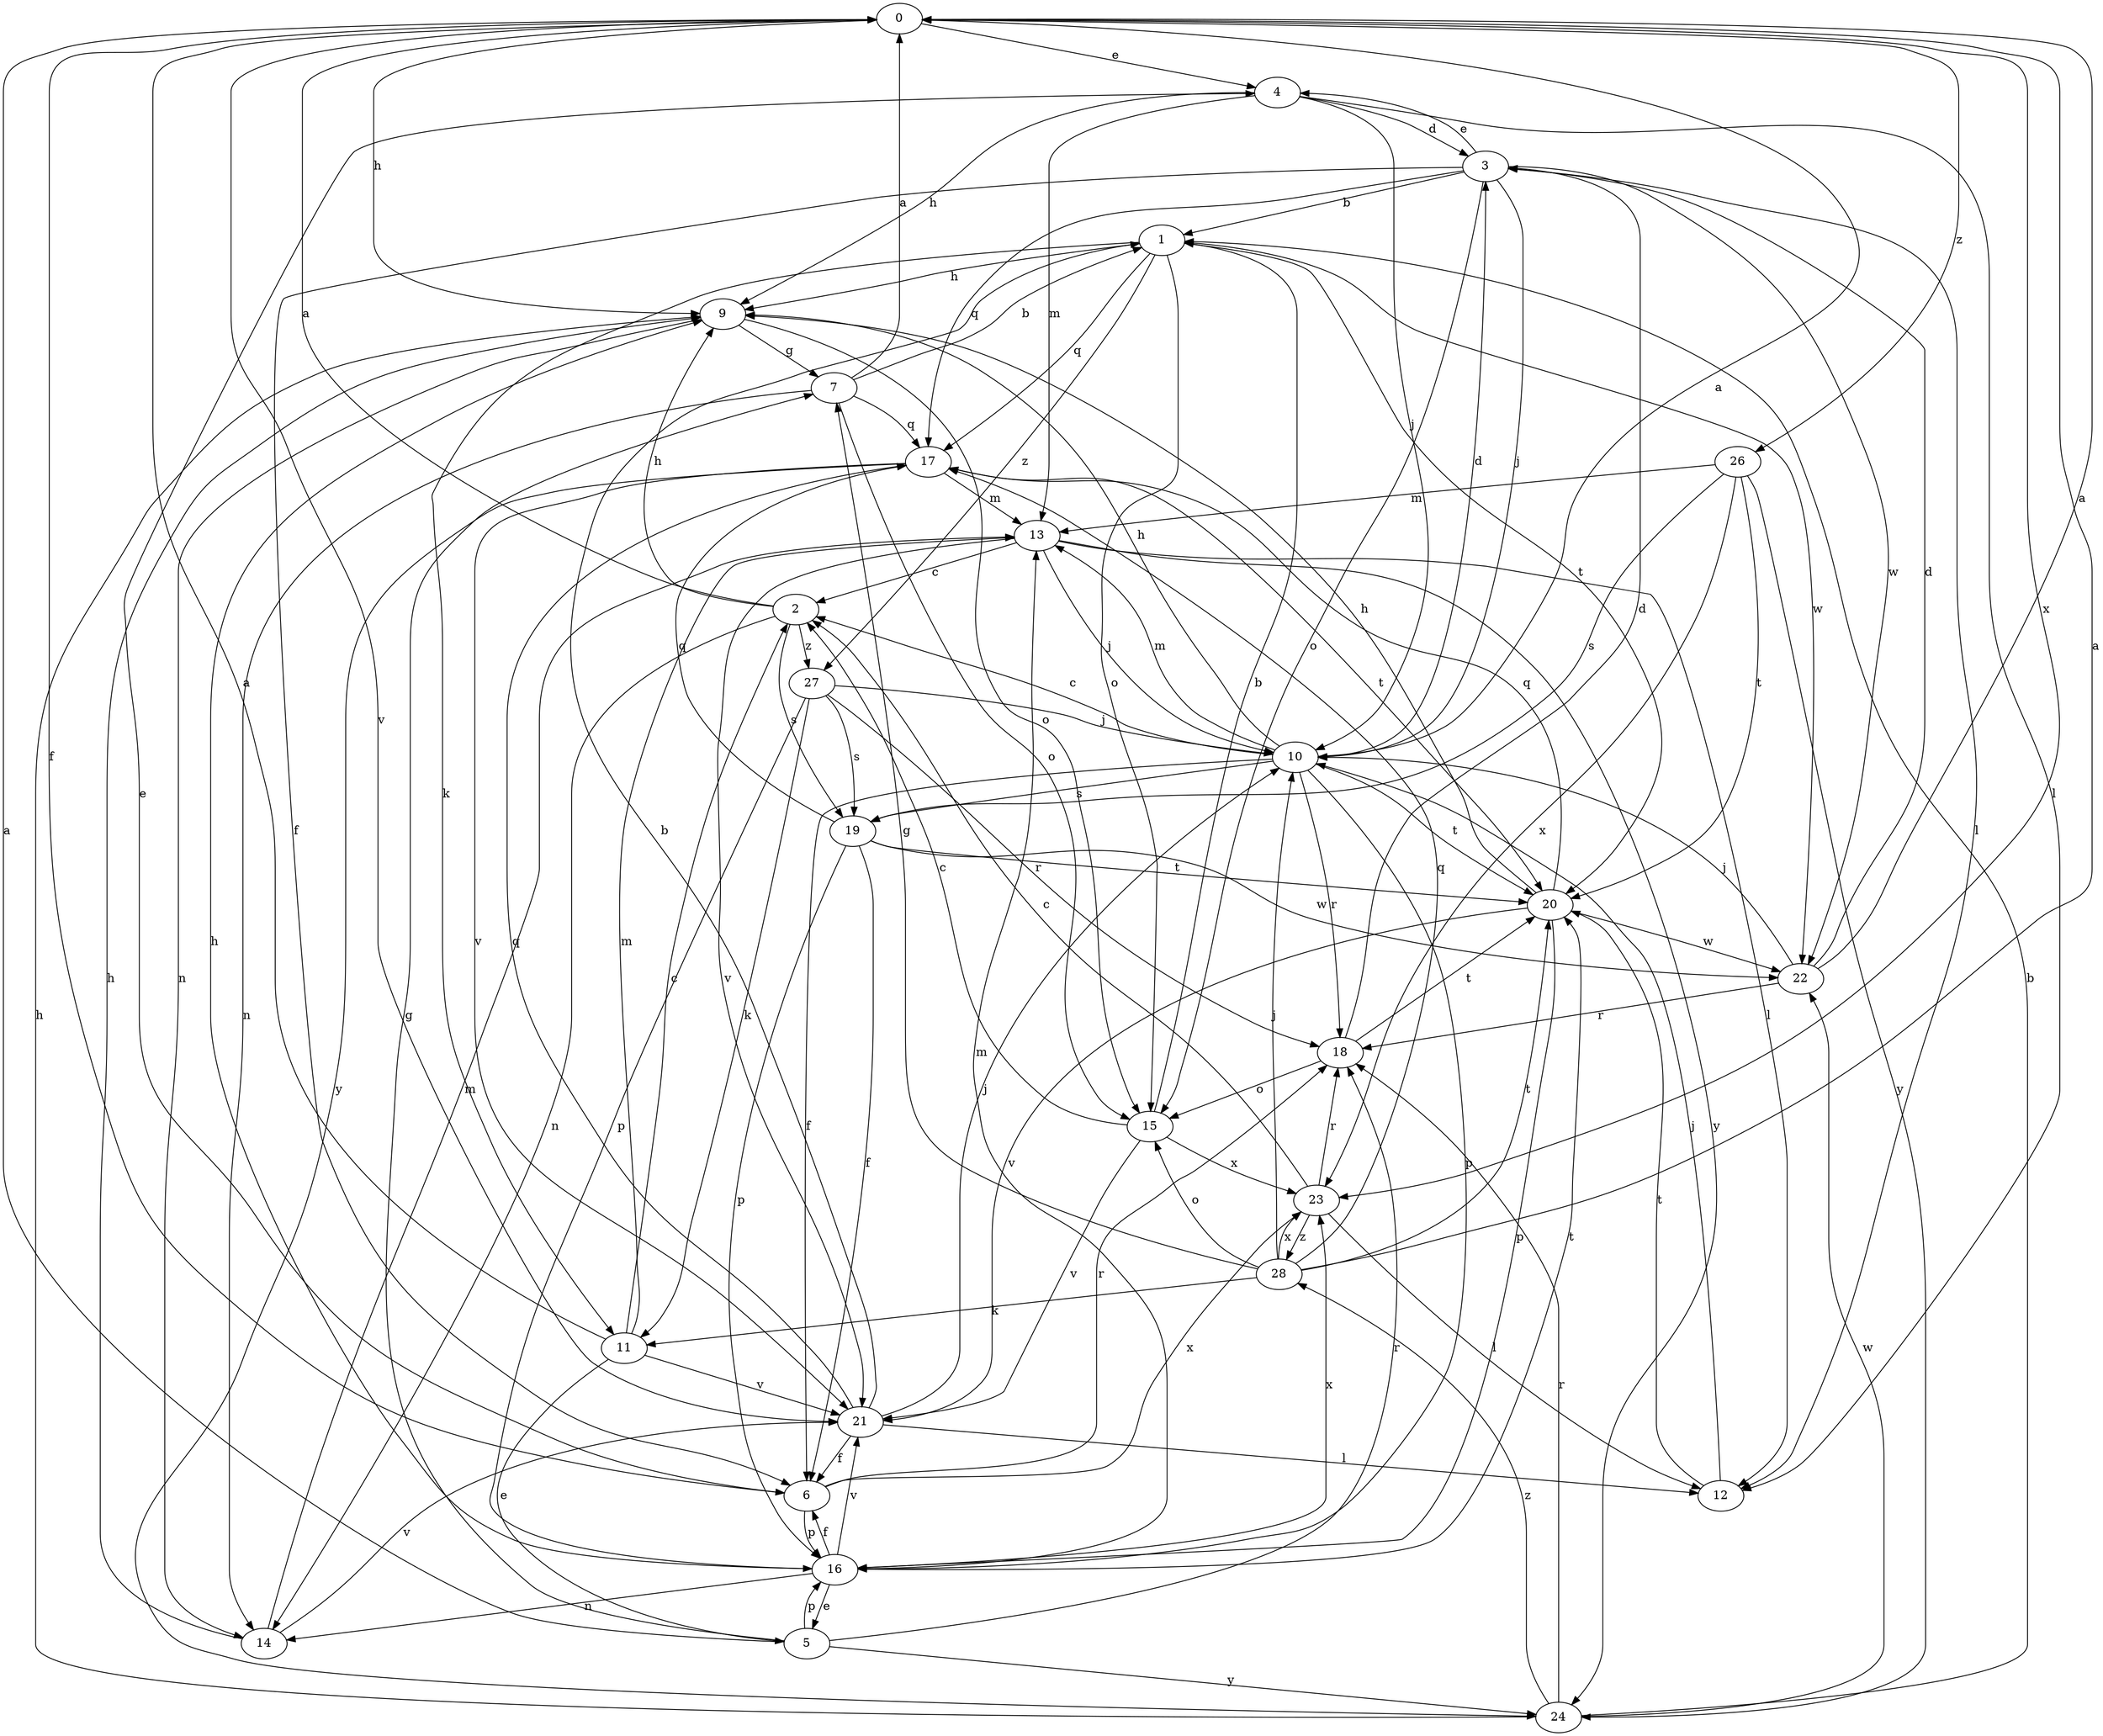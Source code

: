 strict digraph  {
0;
1;
2;
3;
4;
5;
6;
7;
9;
10;
11;
12;
13;
14;
15;
16;
17;
18;
19;
20;
21;
22;
23;
24;
26;
27;
28;
0 -> 4  [label=e];
0 -> 6  [label=f];
0 -> 9  [label=h];
0 -> 21  [label=v];
0 -> 23  [label=x];
0 -> 26  [label=z];
1 -> 9  [label=h];
1 -> 11  [label=k];
1 -> 15  [label=o];
1 -> 17  [label=q];
1 -> 20  [label=t];
1 -> 22  [label=w];
1 -> 27  [label=z];
2 -> 0  [label=a];
2 -> 9  [label=h];
2 -> 14  [label=n];
2 -> 19  [label=s];
2 -> 27  [label=z];
3 -> 1  [label=b];
3 -> 4  [label=e];
3 -> 6  [label=f];
3 -> 10  [label=j];
3 -> 12  [label=l];
3 -> 15  [label=o];
3 -> 17  [label=q];
3 -> 22  [label=w];
4 -> 3  [label=d];
4 -> 9  [label=h];
4 -> 10  [label=j];
4 -> 12  [label=l];
4 -> 13  [label=m];
5 -> 0  [label=a];
5 -> 7  [label=g];
5 -> 16  [label=p];
5 -> 18  [label=r];
5 -> 24  [label=y];
6 -> 4  [label=e];
6 -> 16  [label=p];
6 -> 18  [label=r];
6 -> 23  [label=x];
7 -> 0  [label=a];
7 -> 1  [label=b];
7 -> 14  [label=n];
7 -> 15  [label=o];
7 -> 17  [label=q];
9 -> 7  [label=g];
9 -> 14  [label=n];
9 -> 15  [label=o];
10 -> 0  [label=a];
10 -> 2  [label=c];
10 -> 3  [label=d];
10 -> 6  [label=f];
10 -> 9  [label=h];
10 -> 13  [label=m];
10 -> 16  [label=p];
10 -> 18  [label=r];
10 -> 19  [label=s];
10 -> 20  [label=t];
11 -> 0  [label=a];
11 -> 2  [label=c];
11 -> 5  [label=e];
11 -> 13  [label=m];
11 -> 21  [label=v];
12 -> 10  [label=j];
12 -> 20  [label=t];
13 -> 2  [label=c];
13 -> 10  [label=j];
13 -> 12  [label=l];
13 -> 21  [label=v];
13 -> 24  [label=y];
14 -> 9  [label=h];
14 -> 13  [label=m];
14 -> 21  [label=v];
15 -> 1  [label=b];
15 -> 2  [label=c];
15 -> 21  [label=v];
15 -> 23  [label=x];
16 -> 5  [label=e];
16 -> 6  [label=f];
16 -> 9  [label=h];
16 -> 13  [label=m];
16 -> 14  [label=n];
16 -> 20  [label=t];
16 -> 21  [label=v];
16 -> 23  [label=x];
17 -> 13  [label=m];
17 -> 20  [label=t];
17 -> 21  [label=v];
17 -> 24  [label=y];
18 -> 3  [label=d];
18 -> 15  [label=o];
18 -> 20  [label=t];
19 -> 6  [label=f];
19 -> 16  [label=p];
19 -> 17  [label=q];
19 -> 20  [label=t];
19 -> 22  [label=w];
20 -> 9  [label=h];
20 -> 16  [label=p];
20 -> 17  [label=q];
20 -> 21  [label=v];
20 -> 22  [label=w];
21 -> 1  [label=b];
21 -> 6  [label=f];
21 -> 10  [label=j];
21 -> 12  [label=l];
21 -> 17  [label=q];
22 -> 0  [label=a];
22 -> 3  [label=d];
22 -> 10  [label=j];
22 -> 18  [label=r];
23 -> 2  [label=c];
23 -> 12  [label=l];
23 -> 18  [label=r];
23 -> 28  [label=z];
24 -> 1  [label=b];
24 -> 9  [label=h];
24 -> 18  [label=r];
24 -> 22  [label=w];
24 -> 28  [label=z];
26 -> 13  [label=m];
26 -> 19  [label=s];
26 -> 20  [label=t];
26 -> 23  [label=x];
26 -> 24  [label=y];
27 -> 10  [label=j];
27 -> 11  [label=k];
27 -> 16  [label=p];
27 -> 18  [label=r];
27 -> 19  [label=s];
28 -> 0  [label=a];
28 -> 7  [label=g];
28 -> 10  [label=j];
28 -> 11  [label=k];
28 -> 15  [label=o];
28 -> 17  [label=q];
28 -> 20  [label=t];
28 -> 23  [label=x];
}
